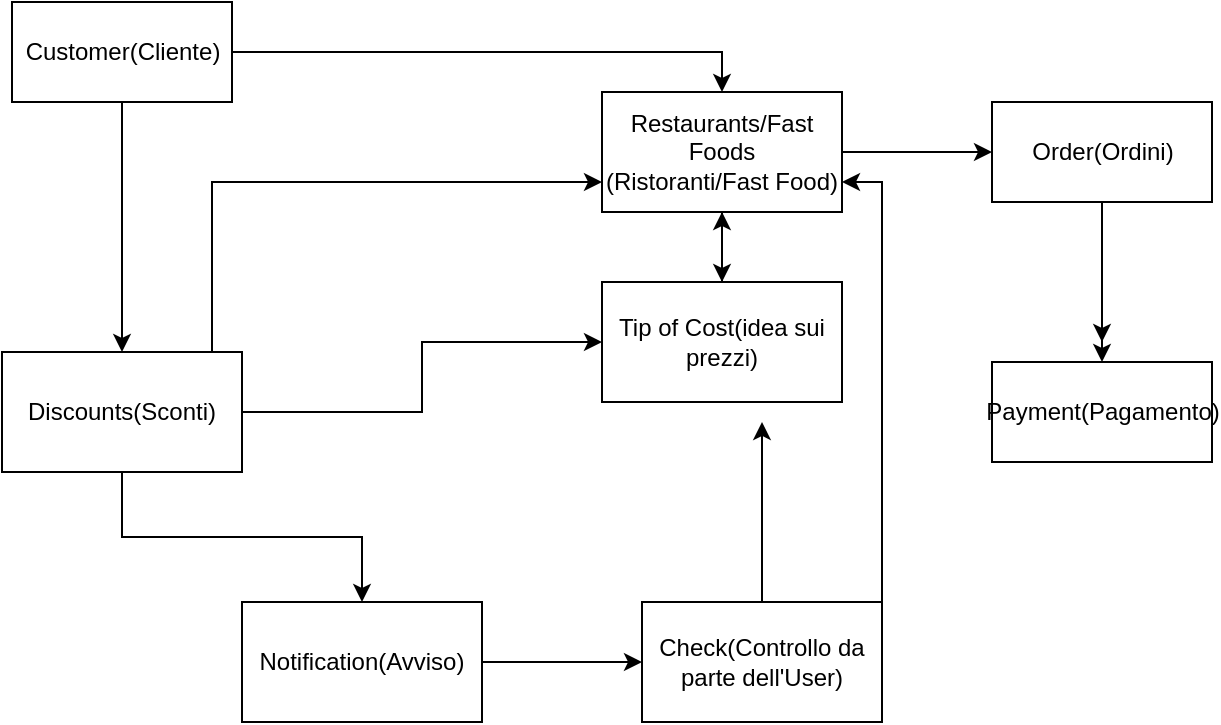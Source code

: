 <mxfile version="20.8.10" type="github">
  <diagram name="Pagina-1" id="-8wvG3Vf3msib7bKpiaH">
    <mxGraphModel dx="1434" dy="764" grid="1" gridSize="10" guides="1" tooltips="1" connect="1" arrows="1" fold="1" page="1" pageScale="1" pageWidth="827" pageHeight="1169" math="0" shadow="0">
      <root>
        <mxCell id="0" />
        <mxCell id="1" parent="0" />
        <mxCell id="WlOuTQufZ5I4fjWQCVSp-18" value="" style="edgeStyle=orthogonalEdgeStyle;rounded=0;orthogonalLoop=1;jettySize=auto;html=1;" edge="1" parent="1" source="WlOuTQufZ5I4fjWQCVSp-6" target="WlOuTQufZ5I4fjWQCVSp-17">
          <mxGeometry relative="1" as="geometry" />
        </mxCell>
        <mxCell id="WlOuTQufZ5I4fjWQCVSp-30" style="edgeStyle=orthogonalEdgeStyle;rounded=0;orthogonalLoop=1;jettySize=auto;html=1;entryX=0.5;entryY=0;entryDx=0;entryDy=0;" edge="1" parent="1" source="WlOuTQufZ5I4fjWQCVSp-6" target="WlOuTQufZ5I4fjWQCVSp-13">
          <mxGeometry relative="1" as="geometry" />
        </mxCell>
        <mxCell id="WlOuTQufZ5I4fjWQCVSp-6" value="Customer(Cliente)" style="html=1;" vertex="1" parent="1">
          <mxGeometry x="100" y="120" width="110" height="50" as="geometry" />
        </mxCell>
        <mxCell id="WlOuTQufZ5I4fjWQCVSp-9" style="edgeStyle=orthogonalEdgeStyle;rounded=0;orthogonalLoop=1;jettySize=auto;html=1;" edge="1" parent="1" source="WlOuTQufZ5I4fjWQCVSp-7">
          <mxGeometry relative="1" as="geometry">
            <mxPoint x="645" y="290" as="targetPoint" />
          </mxGeometry>
        </mxCell>
        <mxCell id="WlOuTQufZ5I4fjWQCVSp-11" value="" style="edgeStyle=orthogonalEdgeStyle;rounded=0;orthogonalLoop=1;jettySize=auto;html=1;" edge="1" parent="1" source="WlOuTQufZ5I4fjWQCVSp-7" target="WlOuTQufZ5I4fjWQCVSp-10">
          <mxGeometry relative="1" as="geometry" />
        </mxCell>
        <mxCell id="WlOuTQufZ5I4fjWQCVSp-7" value="Order(Ordini)" style="html=1;" vertex="1" parent="1">
          <mxGeometry x="590" y="170" width="110" height="50" as="geometry" />
        </mxCell>
        <mxCell id="WlOuTQufZ5I4fjWQCVSp-10" value="Payment(Pagamento)" style="html=1;" vertex="1" parent="1">
          <mxGeometry x="590" y="300" width="110" height="50" as="geometry" />
        </mxCell>
        <mxCell id="WlOuTQufZ5I4fjWQCVSp-22" style="edgeStyle=orthogonalEdgeStyle;rounded=0;orthogonalLoop=1;jettySize=auto;html=1;entryX=0;entryY=0.5;entryDx=0;entryDy=0;" edge="1" parent="1" source="WlOuTQufZ5I4fjWQCVSp-13" target="WlOuTQufZ5I4fjWQCVSp-7">
          <mxGeometry relative="1" as="geometry" />
        </mxCell>
        <mxCell id="WlOuTQufZ5I4fjWQCVSp-32" style="edgeStyle=orthogonalEdgeStyle;rounded=0;orthogonalLoop=1;jettySize=auto;html=1;entryX=0.5;entryY=0;entryDx=0;entryDy=0;" edge="1" parent="1" source="WlOuTQufZ5I4fjWQCVSp-13" target="WlOuTQufZ5I4fjWQCVSp-15">
          <mxGeometry relative="1" as="geometry" />
        </mxCell>
        <mxCell id="WlOuTQufZ5I4fjWQCVSp-13" value="Restaurants/Fast Foods&lt;br&gt;(Ristoranti/Fast Food)" style="whiteSpace=wrap;html=1;" vertex="1" parent="1">
          <mxGeometry x="395" y="165" width="120" height="60" as="geometry" />
        </mxCell>
        <mxCell id="WlOuTQufZ5I4fjWQCVSp-16" value="" style="edgeStyle=orthogonalEdgeStyle;rounded=0;orthogonalLoop=1;jettySize=auto;html=1;" edge="1" parent="1" source="WlOuTQufZ5I4fjWQCVSp-15" target="WlOuTQufZ5I4fjWQCVSp-13">
          <mxGeometry relative="1" as="geometry" />
        </mxCell>
        <mxCell id="WlOuTQufZ5I4fjWQCVSp-15" value="Tip of Cost(idea sui prezzi)" style="whiteSpace=wrap;html=1;" vertex="1" parent="1">
          <mxGeometry x="395" y="260" width="120" height="60" as="geometry" />
        </mxCell>
        <mxCell id="WlOuTQufZ5I4fjWQCVSp-19" style="edgeStyle=orthogonalEdgeStyle;rounded=0;orthogonalLoop=1;jettySize=auto;html=1;entryX=0;entryY=0.5;entryDx=0;entryDy=0;" edge="1" parent="1" source="WlOuTQufZ5I4fjWQCVSp-17" target="WlOuTQufZ5I4fjWQCVSp-15">
          <mxGeometry relative="1" as="geometry" />
        </mxCell>
        <mxCell id="WlOuTQufZ5I4fjWQCVSp-20" style="edgeStyle=orthogonalEdgeStyle;rounded=0;orthogonalLoop=1;jettySize=auto;html=1;exitX=1;exitY=0;exitDx=0;exitDy=0;entryX=0;entryY=0.75;entryDx=0;entryDy=0;" edge="1" parent="1" source="WlOuTQufZ5I4fjWQCVSp-17" target="WlOuTQufZ5I4fjWQCVSp-13">
          <mxGeometry relative="1" as="geometry">
            <Array as="points">
              <mxPoint x="200" y="295" />
              <mxPoint x="200" y="210" />
            </Array>
          </mxGeometry>
        </mxCell>
        <mxCell id="WlOuTQufZ5I4fjWQCVSp-25" value="" style="edgeStyle=orthogonalEdgeStyle;rounded=0;orthogonalLoop=1;jettySize=auto;html=1;" edge="1" parent="1" source="WlOuTQufZ5I4fjWQCVSp-17" target="WlOuTQufZ5I4fjWQCVSp-24">
          <mxGeometry relative="1" as="geometry" />
        </mxCell>
        <mxCell id="WlOuTQufZ5I4fjWQCVSp-17" value="Discounts(Sconti)&lt;br&gt;" style="whiteSpace=wrap;html=1;" vertex="1" parent="1">
          <mxGeometry x="95" y="295" width="120" height="60" as="geometry" />
        </mxCell>
        <mxCell id="WlOuTQufZ5I4fjWQCVSp-27" value="" style="edgeStyle=orthogonalEdgeStyle;rounded=0;orthogonalLoop=1;jettySize=auto;html=1;" edge="1" parent="1" source="WlOuTQufZ5I4fjWQCVSp-24" target="WlOuTQufZ5I4fjWQCVSp-26">
          <mxGeometry relative="1" as="geometry" />
        </mxCell>
        <mxCell id="WlOuTQufZ5I4fjWQCVSp-24" value="Notification(Avviso)" style="whiteSpace=wrap;html=1;" vertex="1" parent="1">
          <mxGeometry x="215" y="420" width="120" height="60" as="geometry" />
        </mxCell>
        <mxCell id="WlOuTQufZ5I4fjWQCVSp-28" style="edgeStyle=orthogonalEdgeStyle;rounded=0;orthogonalLoop=1;jettySize=auto;html=1;entryX=1;entryY=0.75;entryDx=0;entryDy=0;" edge="1" parent="1" source="WlOuTQufZ5I4fjWQCVSp-26" target="WlOuTQufZ5I4fjWQCVSp-13">
          <mxGeometry relative="1" as="geometry">
            <Array as="points">
              <mxPoint x="535" y="210" />
            </Array>
          </mxGeometry>
        </mxCell>
        <mxCell id="WlOuTQufZ5I4fjWQCVSp-29" style="edgeStyle=orthogonalEdgeStyle;rounded=0;orthogonalLoop=1;jettySize=auto;html=1;" edge="1" parent="1" source="WlOuTQufZ5I4fjWQCVSp-26">
          <mxGeometry relative="1" as="geometry">
            <mxPoint x="475" y="330" as="targetPoint" />
          </mxGeometry>
        </mxCell>
        <mxCell id="WlOuTQufZ5I4fjWQCVSp-26" value="Check(Controllo da parte dell&#39;User)" style="whiteSpace=wrap;html=1;" vertex="1" parent="1">
          <mxGeometry x="415" y="420" width="120" height="60" as="geometry" />
        </mxCell>
      </root>
    </mxGraphModel>
  </diagram>
</mxfile>
